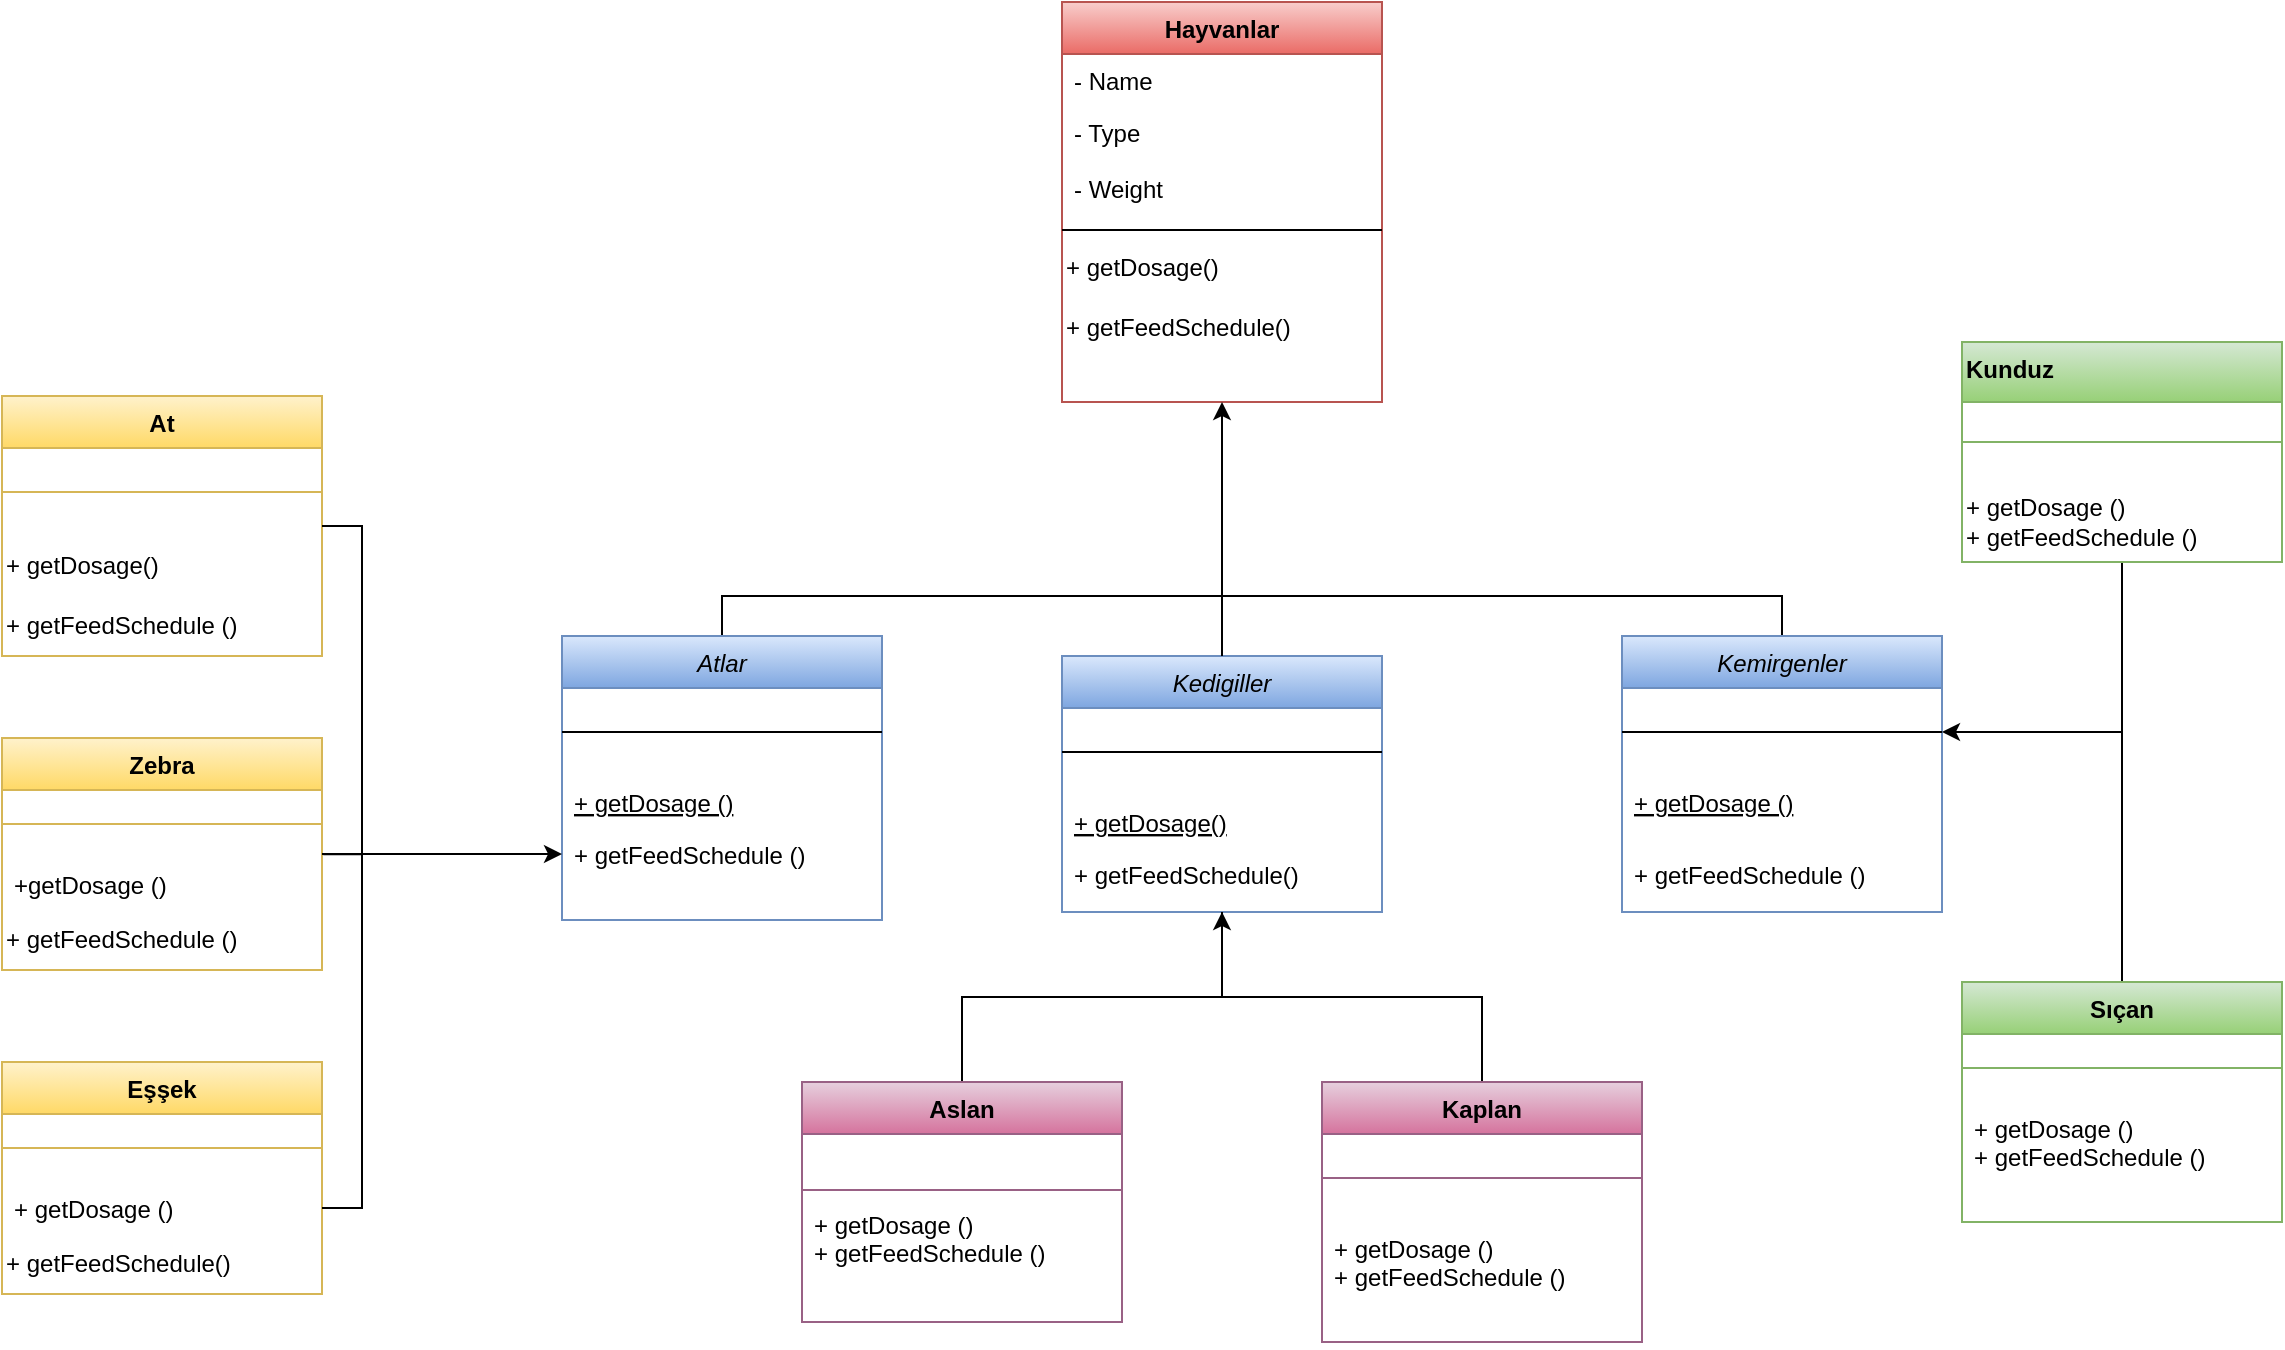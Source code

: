 <mxfile version="25.0.3">
  <diagram id="C5RBs43oDa-KdzZeNtuy" name="Page-1">
    <mxGraphModel dx="1687" dy="908" grid="1" gridSize="10" guides="1" tooltips="1" connect="1" arrows="1" fold="1" page="1" pageScale="1" pageWidth="1169" pageHeight="1654" math="0" shadow="0">
      <root>
        <mxCell id="WIyWlLk6GJQsqaUBKTNV-0" />
        <mxCell id="WIyWlLk6GJQsqaUBKTNV-1" parent="WIyWlLk6GJQsqaUBKTNV-0" />
        <mxCell id="zkfFHV4jXpPFQw0GAbJ--0" value="Hayvanlar&#xa;" style="swimlane;fontStyle=1;align=center;verticalAlign=top;childLayout=stackLayout;horizontal=1;startSize=26;horizontalStack=0;resizeParent=1;resizeLast=0;collapsible=1;marginBottom=0;rounded=0;shadow=0;strokeWidth=1;fillColor=#f8cecc;strokeColor=#b85450;gradientColor=#ea6b66;" parent="WIyWlLk6GJQsqaUBKTNV-1" vertex="1">
          <mxGeometry x="540" y="20" width="160" height="200" as="geometry">
            <mxRectangle x="230" y="140" width="160" height="26" as="alternateBounds" />
          </mxGeometry>
        </mxCell>
        <mxCell id="zkfFHV4jXpPFQw0GAbJ--1" value="- Name" style="text;align=left;verticalAlign=top;spacingLeft=4;spacingRight=4;overflow=hidden;rotatable=0;points=[[0,0.5],[1,0.5]];portConstraint=eastwest;" parent="zkfFHV4jXpPFQw0GAbJ--0" vertex="1">
          <mxGeometry y="26" width="160" height="26" as="geometry" />
        </mxCell>
        <mxCell id="zkfFHV4jXpPFQw0GAbJ--2" value="- Type &#xa;&#xa;- Weight" style="text;align=left;verticalAlign=top;spacingLeft=4;spacingRight=4;overflow=hidden;rotatable=0;points=[[0,0.5],[1,0.5]];portConstraint=eastwest;rounded=0;shadow=0;html=0;" parent="zkfFHV4jXpPFQw0GAbJ--0" vertex="1">
          <mxGeometry y="52" width="160" height="58" as="geometry" />
        </mxCell>
        <mxCell id="zkfFHV4jXpPFQw0GAbJ--4" value="" style="line;html=1;strokeWidth=1;align=left;verticalAlign=middle;spacingTop=-1;spacingLeft=3;spacingRight=3;rotatable=0;labelPosition=right;points=[];portConstraint=eastwest;" parent="zkfFHV4jXpPFQw0GAbJ--0" vertex="1">
          <mxGeometry y="110" width="160" height="8" as="geometry" />
        </mxCell>
        <mxCell id="OVj4J4X59cJb34LbydJu-16" value="+ getDosage()" style="text;html=1;align=left;verticalAlign=middle;resizable=0;points=[];autosize=1;strokeColor=none;fillColor=none;" vertex="1" parent="zkfFHV4jXpPFQw0GAbJ--0">
          <mxGeometry y="118" width="160" height="30" as="geometry" />
        </mxCell>
        <mxCell id="OVj4J4X59cJb34LbydJu-17" value="+ getFeedSchedule()" style="text;html=1;align=left;verticalAlign=middle;resizable=0;points=[];autosize=1;strokeColor=none;fillColor=none;" vertex="1" parent="zkfFHV4jXpPFQw0GAbJ--0">
          <mxGeometry y="148" width="160" height="30" as="geometry" />
        </mxCell>
        <mxCell id="OVj4J4X59cJb34LbydJu-40" style="edgeStyle=orthogonalEdgeStyle;rounded=0;orthogonalLoop=1;jettySize=auto;html=1;exitX=0.5;exitY=0;exitDx=0;exitDy=0;entryX=0.5;entryY=0;entryDx=0;entryDy=0;endArrow=none;endFill=0;" edge="1" parent="WIyWlLk6GJQsqaUBKTNV-1" source="zkfFHV4jXpPFQw0GAbJ--6" target="OVj4J4X59cJb34LbydJu-0">
          <mxGeometry relative="1" as="geometry" />
        </mxCell>
        <mxCell id="zkfFHV4jXpPFQw0GAbJ--6" value="Atlar" style="swimlane;fontStyle=2;align=center;verticalAlign=top;childLayout=stackLayout;horizontal=1;startSize=26;horizontalStack=0;resizeParent=1;resizeLast=0;collapsible=1;marginBottom=0;rounded=0;shadow=0;strokeWidth=1;fillColor=#dae8fc;gradientColor=#7ea6e0;strokeColor=#6c8ebf;" parent="WIyWlLk6GJQsqaUBKTNV-1" vertex="1">
          <mxGeometry x="290" y="337" width="160" height="142" as="geometry">
            <mxRectangle x="130" y="380" width="160" height="26" as="alternateBounds" />
          </mxGeometry>
        </mxCell>
        <mxCell id="zkfFHV4jXpPFQw0GAbJ--9" value="" style="line;html=1;strokeWidth=1;align=left;verticalAlign=middle;spacingTop=-1;spacingLeft=3;spacingRight=3;rotatable=0;labelPosition=right;points=[];portConstraint=eastwest;" parent="zkfFHV4jXpPFQw0GAbJ--6" vertex="1">
          <mxGeometry y="26" width="160" height="44" as="geometry" />
        </mxCell>
        <mxCell id="zkfFHV4jXpPFQw0GAbJ--10" value="+ getDosage ()" style="text;align=left;verticalAlign=top;spacingLeft=4;spacingRight=4;overflow=hidden;rotatable=0;points=[[0,0.5],[1,0.5]];portConstraint=eastwest;fontStyle=4" parent="zkfFHV4jXpPFQw0GAbJ--6" vertex="1">
          <mxGeometry y="70" width="160" height="26" as="geometry" />
        </mxCell>
        <mxCell id="zkfFHV4jXpPFQw0GAbJ--11" value="+ getFeedSchedule ()" style="text;align=left;verticalAlign=top;spacingLeft=4;spacingRight=4;overflow=hidden;rotatable=0;points=[[0,0.5],[1,0.5]];portConstraint=eastwest;" parent="zkfFHV4jXpPFQw0GAbJ--6" vertex="1">
          <mxGeometry y="96" width="160" height="26" as="geometry" />
        </mxCell>
        <mxCell id="OVj4J4X59cJb34LbydJu-45" style="edgeStyle=orthogonalEdgeStyle;rounded=0;orthogonalLoop=1;jettySize=auto;html=1;exitX=0.5;exitY=0;exitDx=0;exitDy=0;entryX=0.5;entryY=1;entryDx=0;entryDy=0;" edge="1" parent="WIyWlLk6GJQsqaUBKTNV-1" source="OVj4J4X59cJb34LbydJu-0" target="zkfFHV4jXpPFQw0GAbJ--0">
          <mxGeometry relative="1" as="geometry" />
        </mxCell>
        <mxCell id="OVj4J4X59cJb34LbydJu-0" value="Kedigiller" style="swimlane;fontStyle=2;align=center;verticalAlign=top;childLayout=stackLayout;horizontal=1;startSize=26;horizontalStack=0;resizeParent=1;resizeLast=0;collapsible=1;marginBottom=0;rounded=0;shadow=0;strokeWidth=1;fillColor=#dae8fc;gradientColor=#7ea6e0;strokeColor=#6c8ebf;" vertex="1" parent="WIyWlLk6GJQsqaUBKTNV-1">
          <mxGeometry x="540" y="347" width="160" height="128" as="geometry">
            <mxRectangle x="130" y="380" width="160" height="26" as="alternateBounds" />
          </mxGeometry>
        </mxCell>
        <mxCell id="OVj4J4X59cJb34LbydJu-3" value="" style="line;html=1;strokeWidth=1;align=left;verticalAlign=middle;spacingTop=-1;spacingLeft=3;spacingRight=3;rotatable=0;labelPosition=right;points=[];portConstraint=eastwest;" vertex="1" parent="OVj4J4X59cJb34LbydJu-0">
          <mxGeometry y="26" width="160" height="44" as="geometry" />
        </mxCell>
        <mxCell id="OVj4J4X59cJb34LbydJu-4" value="+ getDosage()" style="text;align=left;verticalAlign=top;spacingLeft=4;spacingRight=4;overflow=hidden;rotatable=0;points=[[0,0.5],[1,0.5]];portConstraint=eastwest;fontStyle=4" vertex="1" parent="OVj4J4X59cJb34LbydJu-0">
          <mxGeometry y="70" width="160" height="26" as="geometry" />
        </mxCell>
        <mxCell id="OVj4J4X59cJb34LbydJu-5" value="+ getFeedSchedule()" style="text;align=left;verticalAlign=top;spacingLeft=4;spacingRight=4;overflow=hidden;rotatable=0;points=[[0,0.5],[1,0.5]];portConstraint=eastwest;" vertex="1" parent="OVj4J4X59cJb34LbydJu-0">
          <mxGeometry y="96" width="160" height="26" as="geometry" />
        </mxCell>
        <mxCell id="OVj4J4X59cJb34LbydJu-39" style="edgeStyle=orthogonalEdgeStyle;rounded=0;orthogonalLoop=1;jettySize=auto;html=1;exitX=0.5;exitY=0;exitDx=0;exitDy=0;entryX=0.5;entryY=0;entryDx=0;entryDy=0;curved=0;endArrow=none;endFill=0;" edge="1" parent="WIyWlLk6GJQsqaUBKTNV-1" source="OVj4J4X59cJb34LbydJu-6" target="OVj4J4X59cJb34LbydJu-0">
          <mxGeometry relative="1" as="geometry" />
        </mxCell>
        <mxCell id="OVj4J4X59cJb34LbydJu-6" value="Kemirgenler" style="swimlane;fontStyle=2;align=center;verticalAlign=top;childLayout=stackLayout;horizontal=1;startSize=26;horizontalStack=0;resizeParent=1;resizeLast=0;collapsible=1;marginBottom=0;rounded=0;shadow=0;strokeWidth=1;fillColor=#dae8fc;gradientColor=#7ea6e0;strokeColor=#6c8ebf;" vertex="1" parent="WIyWlLk6GJQsqaUBKTNV-1">
          <mxGeometry x="820" y="337" width="160" height="138" as="geometry">
            <mxRectangle x="520" y="300" width="160" height="26" as="alternateBounds" />
          </mxGeometry>
        </mxCell>
        <mxCell id="OVj4J4X59cJb34LbydJu-9" value="" style="line;html=1;strokeWidth=1;align=left;verticalAlign=middle;spacingTop=-1;spacingLeft=3;spacingRight=3;rotatable=0;labelPosition=right;points=[];portConstraint=eastwest;" vertex="1" parent="OVj4J4X59cJb34LbydJu-6">
          <mxGeometry y="26" width="160" height="44" as="geometry" />
        </mxCell>
        <mxCell id="OVj4J4X59cJb34LbydJu-10" value="+ getDosage ()" style="text;align=left;verticalAlign=top;spacingLeft=4;spacingRight=4;overflow=hidden;rotatable=0;points=[[0,0.5],[1,0.5]];portConstraint=eastwest;fontStyle=4" vertex="1" parent="OVj4J4X59cJb34LbydJu-6">
          <mxGeometry y="70" width="160" height="36" as="geometry" />
        </mxCell>
        <mxCell id="OVj4J4X59cJb34LbydJu-11" value="+ getFeedSchedule ()" style="text;align=left;verticalAlign=top;spacingLeft=4;spacingRight=4;overflow=hidden;rotatable=0;points=[[0,0.5],[1,0.5]];portConstraint=eastwest;" vertex="1" parent="OVj4J4X59cJb34LbydJu-6">
          <mxGeometry y="106" width="160" height="26" as="geometry" />
        </mxCell>
        <mxCell id="OVj4J4X59cJb34LbydJu-41" value="At" style="swimlane;fontStyle=1;align=center;verticalAlign=top;childLayout=stackLayout;horizontal=1;startSize=26;horizontalStack=0;resizeParent=1;resizeParentMax=0;resizeLast=0;collapsible=1;marginBottom=0;whiteSpace=wrap;html=1;fillColor=#fff2cc;gradientColor=#ffd966;strokeColor=#d6b656;" vertex="1" parent="WIyWlLk6GJQsqaUBKTNV-1">
          <mxGeometry x="10" y="217" width="160" height="130" as="geometry" />
        </mxCell>
        <mxCell id="OVj4J4X59cJb34LbydJu-43" value="" style="line;strokeWidth=1;fillColor=none;align=left;verticalAlign=middle;spacingTop=-1;spacingLeft=3;spacingRight=3;rotatable=0;labelPosition=right;points=[];portConstraint=eastwest;strokeColor=inherit;" vertex="1" parent="OVj4J4X59cJb34LbydJu-41">
          <mxGeometry y="26" width="160" height="44" as="geometry" />
        </mxCell>
        <mxCell id="OVj4J4X59cJb34LbydJu-70" value="+ getDosage()" style="text;html=1;align=left;verticalAlign=middle;resizable=0;points=[];autosize=1;strokeColor=none;fillColor=none;" vertex="1" parent="OVj4J4X59cJb34LbydJu-41">
          <mxGeometry y="70" width="160" height="30" as="geometry" />
        </mxCell>
        <mxCell id="OVj4J4X59cJb34LbydJu-71" value="+ getFeedSchedule ()" style="text;html=1;align=left;verticalAlign=middle;resizable=0;points=[];autosize=1;strokeColor=none;fillColor=none;" vertex="1" parent="OVj4J4X59cJb34LbydJu-41">
          <mxGeometry y="100" width="160" height="30" as="geometry" />
        </mxCell>
        <mxCell id="OVj4J4X59cJb34LbydJu-75" value="" style="edgeStyle=orthogonalEdgeStyle;rounded=0;orthogonalLoop=1;jettySize=auto;html=1;" edge="1" parent="WIyWlLk6GJQsqaUBKTNV-1" source="OVj4J4X59cJb34LbydJu-46" target="zkfFHV4jXpPFQw0GAbJ--11">
          <mxGeometry relative="1" as="geometry" />
        </mxCell>
        <mxCell id="OVj4J4X59cJb34LbydJu-46" value="Zebra" style="swimlane;fontStyle=1;align=center;verticalAlign=top;childLayout=stackLayout;horizontal=1;startSize=26;horizontalStack=0;resizeParent=1;resizeParentMax=0;resizeLast=0;collapsible=1;marginBottom=0;whiteSpace=wrap;html=1;fillColor=#fff2cc;gradientColor=#ffd966;strokeColor=#d6b656;" vertex="1" parent="WIyWlLk6GJQsqaUBKTNV-1">
          <mxGeometry x="10" y="388" width="160" height="116" as="geometry" />
        </mxCell>
        <mxCell id="OVj4J4X59cJb34LbydJu-48" value="" style="line;strokeWidth=1;fillColor=none;align=left;verticalAlign=middle;spacingTop=-1;spacingLeft=3;spacingRight=3;rotatable=0;labelPosition=right;points=[];portConstraint=eastwest;strokeColor=inherit;" vertex="1" parent="OVj4J4X59cJb34LbydJu-46">
          <mxGeometry y="26" width="160" height="34" as="geometry" />
        </mxCell>
        <mxCell id="OVj4J4X59cJb34LbydJu-49" value="+getDosage ()" style="text;strokeColor=none;fillColor=none;align=left;verticalAlign=top;spacingLeft=4;spacingRight=4;overflow=hidden;rotatable=0;points=[[0,0.5],[1,0.5]];portConstraint=eastwest;whiteSpace=wrap;html=1;" vertex="1" parent="OVj4J4X59cJb34LbydJu-46">
          <mxGeometry y="60" width="160" height="26" as="geometry" />
        </mxCell>
        <mxCell id="OVj4J4X59cJb34LbydJu-73" value="+ getFeedSchedule ()" style="text;html=1;align=left;verticalAlign=middle;resizable=0;points=[];autosize=1;strokeColor=none;fillColor=none;" vertex="1" parent="OVj4J4X59cJb34LbydJu-46">
          <mxGeometry y="86" width="160" height="30" as="geometry" />
        </mxCell>
        <mxCell id="OVj4J4X59cJb34LbydJu-50" value="Eşşek" style="swimlane;fontStyle=1;align=center;verticalAlign=top;childLayout=stackLayout;horizontal=1;startSize=26;horizontalStack=0;resizeParent=1;resizeParentMax=0;resizeLast=0;collapsible=1;marginBottom=0;whiteSpace=wrap;html=1;fillColor=#fff2cc;gradientColor=#ffd966;strokeColor=#d6b656;" vertex="1" parent="WIyWlLk6GJQsqaUBKTNV-1">
          <mxGeometry x="10" y="550" width="160" height="116" as="geometry" />
        </mxCell>
        <mxCell id="OVj4J4X59cJb34LbydJu-52" value="" style="line;strokeWidth=1;fillColor=none;align=left;verticalAlign=middle;spacingTop=-1;spacingLeft=3;spacingRight=3;rotatable=0;labelPosition=right;points=[];portConstraint=eastwest;strokeColor=inherit;" vertex="1" parent="OVj4J4X59cJb34LbydJu-50">
          <mxGeometry y="26" width="160" height="34" as="geometry" />
        </mxCell>
        <mxCell id="OVj4J4X59cJb34LbydJu-53" value="+ getDosage ()" style="text;strokeColor=none;fillColor=none;align=left;verticalAlign=top;spacingLeft=4;spacingRight=4;overflow=hidden;rotatable=0;points=[[0,0.5],[1,0.5]];portConstraint=eastwest;whiteSpace=wrap;html=1;" vertex="1" parent="OVj4J4X59cJb34LbydJu-50">
          <mxGeometry y="60" width="160" height="26" as="geometry" />
        </mxCell>
        <mxCell id="OVj4J4X59cJb34LbydJu-74" value="+ getFeedSchedule()" style="text;html=1;align=left;verticalAlign=middle;resizable=0;points=[];autosize=1;strokeColor=none;fillColor=none;" vertex="1" parent="OVj4J4X59cJb34LbydJu-50">
          <mxGeometry y="86" width="160" height="30" as="geometry" />
        </mxCell>
        <mxCell id="OVj4J4X59cJb34LbydJu-78" style="edgeStyle=orthogonalEdgeStyle;rounded=0;orthogonalLoop=1;jettySize=auto;html=1;exitX=0.5;exitY=0;exitDx=0;exitDy=0;entryX=0.5;entryY=1;entryDx=0;entryDy=0;" edge="1" parent="WIyWlLk6GJQsqaUBKTNV-1" source="OVj4J4X59cJb34LbydJu-54" target="OVj4J4X59cJb34LbydJu-0">
          <mxGeometry relative="1" as="geometry" />
        </mxCell>
        <mxCell id="OVj4J4X59cJb34LbydJu-54" value="Aslan" style="swimlane;fontStyle=1;align=center;verticalAlign=top;childLayout=stackLayout;horizontal=1;startSize=26;horizontalStack=0;resizeParent=1;resizeParentMax=0;resizeLast=0;collapsible=1;marginBottom=0;whiteSpace=wrap;html=1;fillColor=#e6d0de;gradientColor=#d5739d;strokeColor=#996185;" vertex="1" parent="WIyWlLk6GJQsqaUBKTNV-1">
          <mxGeometry x="410" y="560" width="160" height="120" as="geometry" />
        </mxCell>
        <mxCell id="OVj4J4X59cJb34LbydJu-55" value="&lt;div&gt;&lt;br&gt;&lt;/div&gt;&lt;div&gt;&lt;br&gt;&lt;/div&gt;&lt;div&gt;&lt;br&gt;&lt;/div&gt;" style="text;strokeColor=none;fillColor=none;align=left;verticalAlign=top;spacingLeft=4;spacingRight=4;overflow=hidden;rotatable=0;points=[[0,0.5],[1,0.5]];portConstraint=eastwest;whiteSpace=wrap;html=1;" vertex="1" parent="OVj4J4X59cJb34LbydJu-54">
          <mxGeometry y="26" width="160" height="24" as="geometry" />
        </mxCell>
        <mxCell id="OVj4J4X59cJb34LbydJu-56" value="" style="line;strokeWidth=1;fillColor=none;align=left;verticalAlign=middle;spacingTop=-1;spacingLeft=3;spacingRight=3;rotatable=0;labelPosition=right;points=[];portConstraint=eastwest;strokeColor=inherit;" vertex="1" parent="OVj4J4X59cJb34LbydJu-54">
          <mxGeometry y="50" width="160" height="8" as="geometry" />
        </mxCell>
        <mxCell id="OVj4J4X59cJb34LbydJu-57" value="+ getDosage ()&lt;div&gt;+ getFeedSchedule ()&lt;/div&gt;" style="text;strokeColor=none;fillColor=none;align=left;verticalAlign=top;spacingLeft=4;spacingRight=4;overflow=hidden;rotatable=0;points=[[0,0.5],[1,0.5]];portConstraint=eastwest;whiteSpace=wrap;html=1;" vertex="1" parent="OVj4J4X59cJb34LbydJu-54">
          <mxGeometry y="58" width="160" height="62" as="geometry" />
        </mxCell>
        <mxCell id="OVj4J4X59cJb34LbydJu-79" style="edgeStyle=orthogonalEdgeStyle;rounded=0;orthogonalLoop=1;jettySize=auto;html=1;exitX=0.5;exitY=0;exitDx=0;exitDy=0;entryX=0.5;entryY=1;entryDx=0;entryDy=0;endArrow=none;endFill=0;" edge="1" parent="WIyWlLk6GJQsqaUBKTNV-1" source="OVj4J4X59cJb34LbydJu-58" target="OVj4J4X59cJb34LbydJu-0">
          <mxGeometry relative="1" as="geometry" />
        </mxCell>
        <mxCell id="OVj4J4X59cJb34LbydJu-58" value="Kaplan" style="swimlane;fontStyle=1;align=center;verticalAlign=top;childLayout=stackLayout;horizontal=1;startSize=26;horizontalStack=0;resizeParent=1;resizeParentMax=0;resizeLast=0;collapsible=1;marginBottom=0;whiteSpace=wrap;html=1;fillColor=#e6d0de;gradientColor=#d5739d;strokeColor=#996185;" vertex="1" parent="WIyWlLk6GJQsqaUBKTNV-1">
          <mxGeometry x="670" y="560" width="160" height="130" as="geometry" />
        </mxCell>
        <mxCell id="OVj4J4X59cJb34LbydJu-60" value="" style="line;strokeWidth=1;fillColor=none;align=left;verticalAlign=middle;spacingTop=-1;spacingLeft=3;spacingRight=3;rotatable=0;labelPosition=right;points=[];portConstraint=eastwest;strokeColor=inherit;" vertex="1" parent="OVj4J4X59cJb34LbydJu-58">
          <mxGeometry y="26" width="160" height="44" as="geometry" />
        </mxCell>
        <mxCell id="OVj4J4X59cJb34LbydJu-61" value="+ getDosage ()&lt;div&gt;+ getFeedSchedule ()&lt;/div&gt;&lt;div&gt;&lt;br&gt;&lt;/div&gt;" style="text;strokeColor=none;fillColor=none;align=left;verticalAlign=top;spacingLeft=4;spacingRight=4;overflow=hidden;rotatable=0;points=[[0,0.5],[1,0.5]];portConstraint=eastwest;whiteSpace=wrap;html=1;" vertex="1" parent="OVj4J4X59cJb34LbydJu-58">
          <mxGeometry y="70" width="160" height="60" as="geometry" />
        </mxCell>
        <mxCell id="OVj4J4X59cJb34LbydJu-83" style="edgeStyle=orthogonalEdgeStyle;rounded=0;orthogonalLoop=1;jettySize=auto;html=1;exitX=0.5;exitY=1;exitDx=0;exitDy=0;endArrow=none;endFill=0;" edge="1" parent="WIyWlLk6GJQsqaUBKTNV-1" source="OVj4J4X59cJb34LbydJu-62">
          <mxGeometry relative="1" as="geometry">
            <mxPoint x="1070" y="390" as="targetPoint" />
          </mxGeometry>
        </mxCell>
        <mxCell id="OVj4J4X59cJb34LbydJu-62" value="Kunduz" style="swimlane;fontStyle=1;align=left;verticalAlign=top;childLayout=stackLayout;horizontal=1;startSize=30;horizontalStack=0;resizeParent=1;resizeParentMax=0;resizeLast=0;collapsible=1;marginBottom=0;whiteSpace=wrap;html=1;fillColor=#d5e8d4;gradientColor=#97d077;strokeColor=#82b366;" vertex="1" parent="WIyWlLk6GJQsqaUBKTNV-1">
          <mxGeometry x="990" y="190" width="160" height="110" as="geometry" />
        </mxCell>
        <mxCell id="OVj4J4X59cJb34LbydJu-64" value="" style="line;strokeWidth=1;fillColor=none;align=left;verticalAlign=middle;spacingTop=-1;spacingLeft=3;spacingRight=3;rotatable=0;labelPosition=right;points=[];portConstraint=eastwest;strokeColor=inherit;" vertex="1" parent="OVj4J4X59cJb34LbydJu-62">
          <mxGeometry y="30" width="160" height="40" as="geometry" />
        </mxCell>
        <mxCell id="OVj4J4X59cJb34LbydJu-84" value="+ getDosage ()&lt;div&gt;+ getFeedSchedule ()&lt;/div&gt;" style="text;html=1;align=left;verticalAlign=middle;resizable=0;points=[];autosize=1;strokeColor=none;fillColor=none;" vertex="1" parent="OVj4J4X59cJb34LbydJu-62">
          <mxGeometry y="70" width="160" height="40" as="geometry" />
        </mxCell>
        <mxCell id="OVj4J4X59cJb34LbydJu-82" style="edgeStyle=orthogonalEdgeStyle;rounded=0;orthogonalLoop=1;jettySize=auto;html=1;exitX=0.5;exitY=0;exitDx=0;exitDy=0;" edge="1" parent="WIyWlLk6GJQsqaUBKTNV-1" source="OVj4J4X59cJb34LbydJu-66" target="OVj4J4X59cJb34LbydJu-9">
          <mxGeometry relative="1" as="geometry" />
        </mxCell>
        <mxCell id="OVj4J4X59cJb34LbydJu-66" value="Sıçan" style="swimlane;fontStyle=1;align=center;verticalAlign=top;childLayout=stackLayout;horizontal=1;startSize=26;horizontalStack=0;resizeParent=1;resizeParentMax=0;resizeLast=0;collapsible=1;marginBottom=0;whiteSpace=wrap;html=1;fillColor=#d5e8d4;gradientColor=#97d077;strokeColor=#82b366;" vertex="1" parent="WIyWlLk6GJQsqaUBKTNV-1">
          <mxGeometry x="990" y="510" width="160" height="120" as="geometry" />
        </mxCell>
        <mxCell id="OVj4J4X59cJb34LbydJu-68" value="" style="line;strokeWidth=1;fillColor=none;align=left;verticalAlign=middle;spacingTop=-1;spacingLeft=3;spacingRight=3;rotatable=0;labelPosition=right;points=[];portConstraint=eastwest;strokeColor=inherit;" vertex="1" parent="OVj4J4X59cJb34LbydJu-66">
          <mxGeometry y="26" width="160" height="34" as="geometry" />
        </mxCell>
        <mxCell id="OVj4J4X59cJb34LbydJu-69" value="+ getDosage ()&lt;div&gt;+ getFeedSchedule ()&lt;/div&gt;" style="text;strokeColor=none;fillColor=none;align=left;verticalAlign=top;spacingLeft=4;spacingRight=4;overflow=hidden;rotatable=0;points=[[0,0.5],[1,0.5]];portConstraint=eastwest;whiteSpace=wrap;html=1;" vertex="1" parent="OVj4J4X59cJb34LbydJu-66">
          <mxGeometry y="60" width="160" height="60" as="geometry" />
        </mxCell>
        <mxCell id="OVj4J4X59cJb34LbydJu-76" style="edgeStyle=orthogonalEdgeStyle;rounded=0;orthogonalLoop=1;jettySize=auto;html=1;exitX=1;exitY=0.5;exitDx=0;exitDy=0;entryX=1.004;entryY=-0.072;entryDx=0;entryDy=0;entryPerimeter=0;endArrow=none;endFill=0;" edge="1" parent="WIyWlLk6GJQsqaUBKTNV-1" source="OVj4J4X59cJb34LbydJu-41" target="OVj4J4X59cJb34LbydJu-49">
          <mxGeometry relative="1" as="geometry" />
        </mxCell>
        <mxCell id="OVj4J4X59cJb34LbydJu-77" style="edgeStyle=orthogonalEdgeStyle;rounded=0;orthogonalLoop=1;jettySize=auto;html=1;exitX=1;exitY=0.5;exitDx=0;exitDy=0;entryX=1;entryY=0.5;entryDx=0;entryDy=0;endArrow=none;endFill=0;" edge="1" parent="WIyWlLk6GJQsqaUBKTNV-1" source="OVj4J4X59cJb34LbydJu-53" target="OVj4J4X59cJb34LbydJu-46">
          <mxGeometry relative="1" as="geometry" />
        </mxCell>
      </root>
    </mxGraphModel>
  </diagram>
</mxfile>
